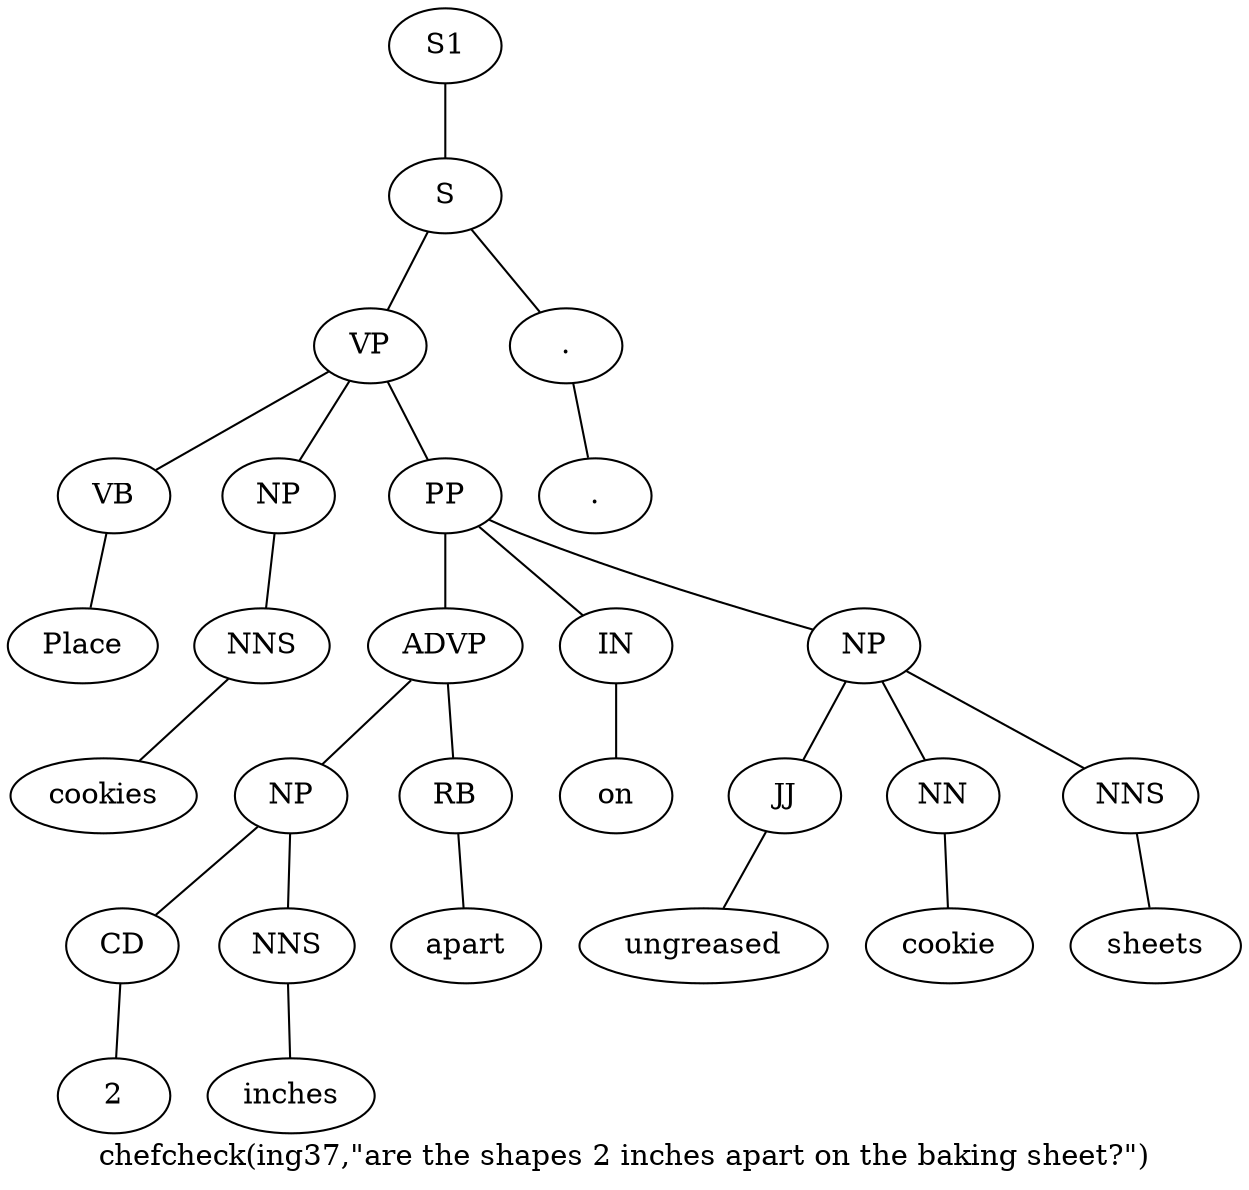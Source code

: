 graph SyntaxGraph {
	label = "chefcheck(ing37,\"are the shapes 2 inches apart on the baking sheet?\")";
	Node0 [label="S1"];
	Node1 [label="S"];
	Node2 [label="VP"];
	Node3 [label="VB"];
	Node4 [label="Place"];
	Node5 [label="NP"];
	Node6 [label="NNS"];
	Node7 [label="cookies"];
	Node8 [label="PP"];
	Node9 [label="ADVP"];
	Node10 [label="NP"];
	Node11 [label="CD"];
	Node12 [label="2"];
	Node13 [label="NNS"];
	Node14 [label="inches"];
	Node15 [label="RB"];
	Node16 [label="apart"];
	Node17 [label="IN"];
	Node18 [label="on"];
	Node19 [label="NP"];
	Node20 [label="JJ"];
	Node21 [label="ungreased"];
	Node22 [label="NN"];
	Node23 [label="cookie"];
	Node24 [label="NNS"];
	Node25 [label="sheets"];
	Node26 [label="."];
	Node27 [label="."];

	Node0 -- Node1;
	Node1 -- Node2;
	Node1 -- Node26;
	Node2 -- Node3;
	Node2 -- Node5;
	Node2 -- Node8;
	Node3 -- Node4;
	Node5 -- Node6;
	Node6 -- Node7;
	Node8 -- Node9;
	Node8 -- Node17;
	Node8 -- Node19;
	Node9 -- Node10;
	Node9 -- Node15;
	Node10 -- Node11;
	Node10 -- Node13;
	Node11 -- Node12;
	Node13 -- Node14;
	Node15 -- Node16;
	Node17 -- Node18;
	Node19 -- Node20;
	Node19 -- Node22;
	Node19 -- Node24;
	Node20 -- Node21;
	Node22 -- Node23;
	Node24 -- Node25;
	Node26 -- Node27;
}